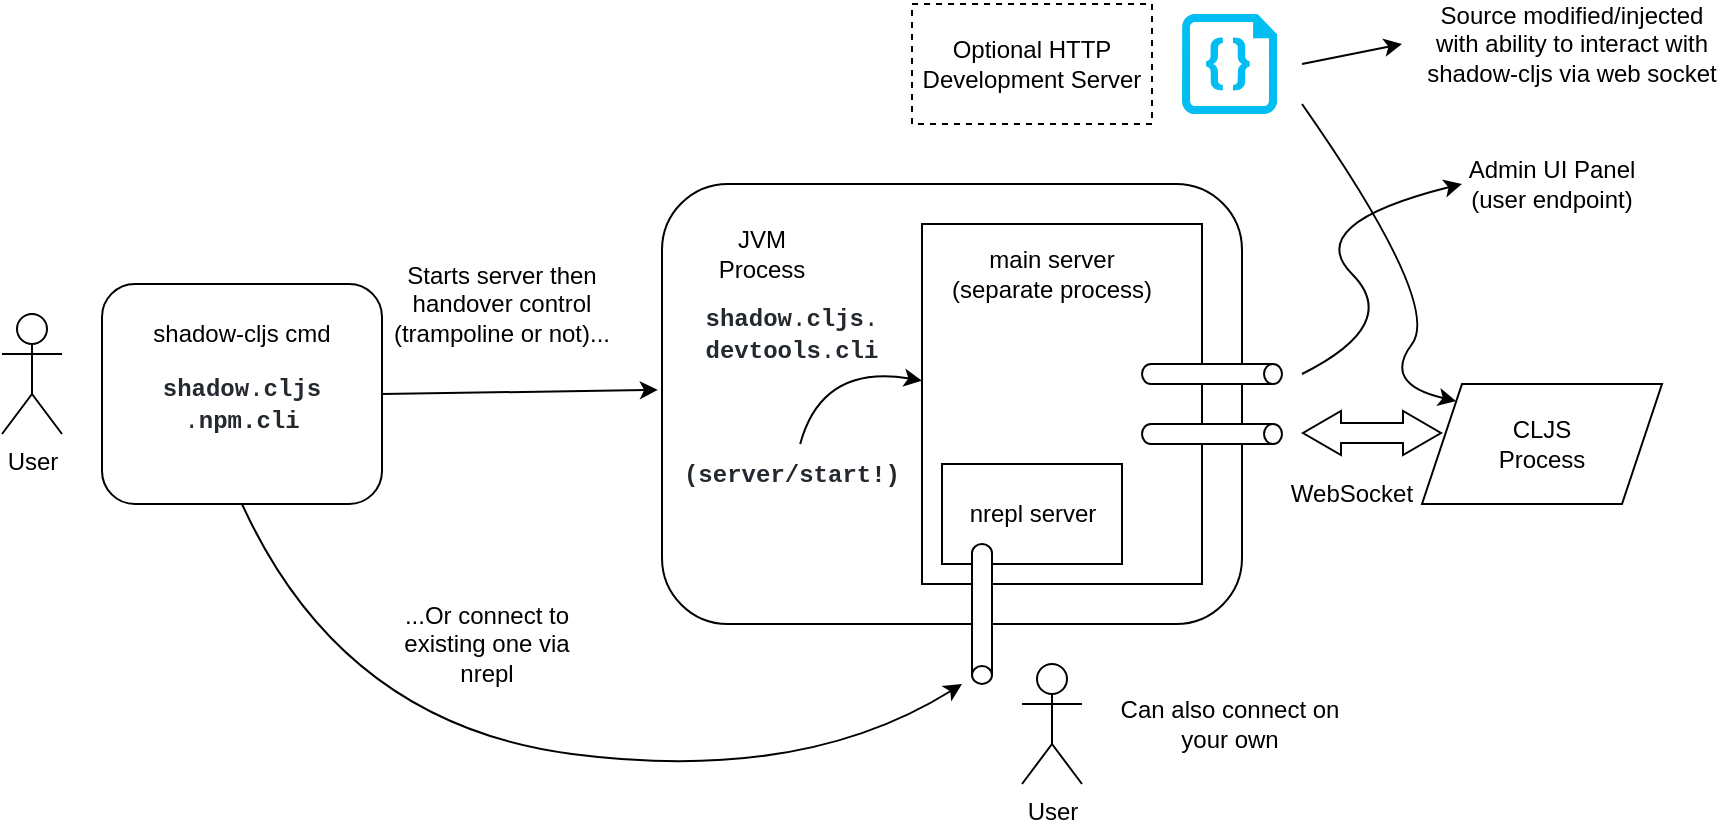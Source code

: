 <mxfile version="20.2.4" type="device"><diagram id="0OqUs55KTimN7ONVTnvt" name="Page-1"><mxGraphModel dx="1935" dy="526" grid="1" gridSize="10" guides="1" tooltips="1" connect="1" arrows="1" fold="1" page="1" pageScale="1" pageWidth="850" pageHeight="1100" math="0" shadow="0"><root><mxCell id="0"/><mxCell id="1" parent="0"/><mxCell id="m5iBl0eqmg6Zazu17z92-33" value="" style="rounded=1;whiteSpace=wrap;html=1;" vertex="1" parent="1"><mxGeometry x="-10" y="210" width="140" height="110" as="geometry"/></mxCell><mxCell id="m5iBl0eqmg6Zazu17z92-1" value="" style="rounded=1;whiteSpace=wrap;html=1;" vertex="1" parent="1"><mxGeometry x="270" y="160" width="290" height="220" as="geometry"/></mxCell><mxCell id="m5iBl0eqmg6Zazu17z92-2" value="" style="rounded=0;whiteSpace=wrap;html=1;" vertex="1" parent="1"><mxGeometry x="400" y="180" width="140" height="180" as="geometry"/></mxCell><mxCell id="m5iBl0eqmg6Zazu17z92-3" value="" style="rounded=0;whiteSpace=wrap;html=1;" vertex="1" parent="1"><mxGeometry x="410" y="300" width="90" height="50" as="geometry"/></mxCell><mxCell id="m5iBl0eqmg6Zazu17z92-4" value="nrepl server" style="text;html=1;strokeColor=none;fillColor=none;align=center;verticalAlign=middle;whiteSpace=wrap;rounded=0;" vertex="1" parent="1"><mxGeometry x="417.5" y="310" width="75" height="30" as="geometry"/></mxCell><mxCell id="m5iBl0eqmg6Zazu17z92-5" value="main server (separate process)" style="text;html=1;strokeColor=none;fillColor=none;align=center;verticalAlign=middle;whiteSpace=wrap;rounded=0;" vertex="1" parent="1"><mxGeometry x="410" y="190" width="110" height="30" as="geometry"/></mxCell><mxCell id="m5iBl0eqmg6Zazu17z92-6" value="JVM Process" style="text;html=1;strokeColor=none;fillColor=none;align=center;verticalAlign=middle;whiteSpace=wrap;rounded=0;" vertex="1" parent="1"><mxGeometry x="290" y="180" width="60" height="30" as="geometry"/></mxCell><mxCell id="m5iBl0eqmg6Zazu17z92-7" value="" style="shape=cylinder3;whiteSpace=wrap;html=1;boundedLbl=1;backgroundOutline=1;size=4.5;rotation=-180;" vertex="1" parent="1"><mxGeometry x="425" y="340" width="10" height="70" as="geometry"/></mxCell><mxCell id="m5iBl0eqmg6Zazu17z92-8" value="" style="shape=cylinder3;whiteSpace=wrap;html=1;boundedLbl=1;backgroundOutline=1;size=4.5;rotation=90;" vertex="1" parent="1"><mxGeometry x="540" y="250" width="10" height="70" as="geometry"/></mxCell><mxCell id="m5iBl0eqmg6Zazu17z92-9" value="" style="shape=cylinder3;whiteSpace=wrap;html=1;boundedLbl=1;backgroundOutline=1;size=4.5;rotation=90;" vertex="1" parent="1"><mxGeometry x="540" y="220" width="10" height="70" as="geometry"/></mxCell><mxCell id="m5iBl0eqmg6Zazu17z92-10" value="" style="curved=1;endArrow=classic;html=1;rounded=0;entryX=0;entryY=0.5;entryDx=0;entryDy=0;" edge="1" parent="1" target="m5iBl0eqmg6Zazu17z92-11"><mxGeometry width="50" height="50" relative="1" as="geometry"><mxPoint x="590" y="255" as="sourcePoint"/><mxPoint x="650" y="175" as="targetPoint"/><Array as="points"><mxPoint x="640" y="230"/><mxPoint x="590" y="180"/></Array></mxGeometry></mxCell><mxCell id="m5iBl0eqmg6Zazu17z92-11" value="Admin UI Panel (user endpoint)" style="text;html=1;strokeColor=none;fillColor=none;align=center;verticalAlign=middle;whiteSpace=wrap;rounded=0;" vertex="1" parent="1"><mxGeometry x="670" y="145" width="90" height="30" as="geometry"/></mxCell><mxCell id="m5iBl0eqmg6Zazu17z92-12" value="Optional HTTP Development Server" style="rounded=0;whiteSpace=wrap;html=1;dashed=1;" vertex="1" parent="1"><mxGeometry x="395" y="70" width="120" height="60" as="geometry"/></mxCell><mxCell id="m5iBl0eqmg6Zazu17z92-13" value="&lt;span style=&quot;box-sizing: border-box; background-color: var(--color-search-keyword-hl); color: rgb(36, 41, 47); font-family: ui-monospace, SFMono-Regular, &amp;quot;SF Mono&amp;quot;, Menlo, Consolas, &amp;quot;Liberation Mono&amp;quot;, monospace; text-align: start; border-radius: 6px !important; font-weight: 600 !important; display: inline-block !important;&quot; class=&quot;text-bold hx_keyword-hl rounded-2 d-inline-block&quot;&gt;shadow&lt;/span&gt;&lt;span style=&quot;color: rgb(36, 41, 47); font-family: ui-monospace, SFMono-Regular, &amp;quot;SF Mono&amp;quot;, Menlo, Consolas, &amp;quot;Liberation Mono&amp;quot;, monospace; text-align: start; background-color: rgb(255, 255, 255);&quot;&gt;.&lt;/span&gt;&lt;span style=&quot;box-sizing: border-box; background-color: var(--color-search-keyword-hl); color: rgb(36, 41, 47); font-family: ui-monospace, SFMono-Regular, &amp;quot;SF Mono&amp;quot;, Menlo, Consolas, &amp;quot;Liberation Mono&amp;quot;, monospace; text-align: start; border-radius: 6px !important; font-weight: 600 !important; display: inline-block !important;&quot; class=&quot;text-bold hx_keyword-hl rounded-2 d-inline-block&quot;&gt;cljs&lt;/span&gt;&lt;span style=&quot;color: rgb(36, 41, 47); font-family: ui-monospace, SFMono-Regular, &amp;quot;SF Mono&amp;quot;, Menlo, Consolas, &amp;quot;Liberation Mono&amp;quot;, monospace; text-align: start; background-color: rgb(255, 255, 255);&quot;&gt;.&lt;/span&gt;&lt;span style=&quot;box-sizing: border-box; background-color: var(--color-search-keyword-hl); color: rgb(36, 41, 47); font-family: ui-monospace, SFMono-Regular, &amp;quot;SF Mono&amp;quot;, Menlo, Consolas, &amp;quot;Liberation Mono&amp;quot;, monospace; text-align: start; border-radius: 6px !important; font-weight: 600 !important; display: inline-block !important;&quot; class=&quot;text-bold hx_keyword-hl rounded-2 d-inline-block&quot;&gt;devtools&lt;/span&gt;&lt;span style=&quot;color: rgb(36, 41, 47); font-family: ui-monospace, SFMono-Regular, &amp;quot;SF Mono&amp;quot;, Menlo, Consolas, &amp;quot;Liberation Mono&amp;quot;, monospace; text-align: start; background-color: rgb(255, 255, 255);&quot;&gt;.&lt;/span&gt;&lt;span style=&quot;box-sizing: border-box; background-color: var(--color-search-keyword-hl); color: rgb(36, 41, 47); font-family: ui-monospace, SFMono-Regular, &amp;quot;SF Mono&amp;quot;, Menlo, Consolas, &amp;quot;Liberation Mono&amp;quot;, monospace; text-align: start; border-radius: 6px !important; font-weight: 600 !important; display: inline-block !important;&quot; class=&quot;text-bold hx_keyword-hl rounded-2 d-inline-block&quot;&gt;cli&lt;/span&gt;" style="text;html=1;strokeColor=none;fillColor=none;align=center;verticalAlign=middle;whiteSpace=wrap;rounded=0;dashed=1;" vertex="1" parent="1"><mxGeometry x="280" y="220" width="110" height="30" as="geometry"/></mxCell><mxCell id="m5iBl0eqmg6Zazu17z92-14" value="&lt;span style=&quot;box-sizing: border-box; background-color: var(--color-search-keyword-hl); color: rgb(36, 41, 47); font-family: ui-monospace, SFMono-Regular, &amp;quot;SF Mono&amp;quot;, Menlo, Consolas, &amp;quot;Liberation Mono&amp;quot;, monospace; text-align: start; border-radius: 6px !important; font-weight: 600 !important; display: inline-block !important;&quot; class=&quot;text-bold hx_keyword-hl rounded-2 d-inline-block&quot;&gt;shadow&lt;/span&gt;&lt;span style=&quot;color: rgb(36, 41, 47); font-family: ui-monospace, SFMono-Regular, &amp;quot;SF Mono&amp;quot;, Menlo, Consolas, &amp;quot;Liberation Mono&amp;quot;, monospace; text-align: start; background-color: rgb(255, 255, 255);&quot;&gt;.&lt;/span&gt;&lt;span style=&quot;box-sizing: border-box; background-color: var(--color-search-keyword-hl); color: rgb(36, 41, 47); font-family: ui-monospace, SFMono-Regular, &amp;quot;SF Mono&amp;quot;, Menlo, Consolas, &amp;quot;Liberation Mono&amp;quot;, monospace; text-align: start; border-radius: 6px !important; font-weight: 600 !important; display: inline-block !important;&quot; class=&quot;text-bold hx_keyword-hl rounded-2 d-inline-block&quot;&gt;cljs&lt;/span&gt;&lt;span style=&quot;color: rgb(36, 41, 47); font-family: ui-monospace, SFMono-Regular, &amp;quot;SF Mono&amp;quot;, Menlo, Consolas, &amp;quot;Liberation Mono&amp;quot;, monospace; text-align: start; background-color: rgb(255, 255, 255);&quot;&gt;.&lt;b&gt;npm.cli&lt;/b&gt;&lt;/span&gt;" style="text;html=1;strokeColor=none;fillColor=none;align=center;verticalAlign=middle;whiteSpace=wrap;rounded=0;dashed=1;" vertex="1" parent="1"><mxGeometry y="255" width="120" height="30" as="geometry"/></mxCell><mxCell id="m5iBl0eqmg6Zazu17z92-16" value="&lt;div style=&quot;text-align: start;&quot;&gt;&lt;span style=&quot;background-color: initial;&quot;&gt;&lt;font face=&quot;ui-monospace, SFMono-Regular, SF Mono, Menlo, Consolas, Liberation Mono, monospace&quot; color=&quot;#24292f&quot;&gt;&lt;b&gt;(server/start!)&lt;/b&gt;&lt;/font&gt;&lt;/span&gt;&lt;/div&gt;" style="text;html=1;strokeColor=none;fillColor=none;align=center;verticalAlign=middle;whiteSpace=wrap;rounded=0;dashed=1;" vertex="1" parent="1"><mxGeometry x="280" y="290" width="110" height="30" as="geometry"/></mxCell><mxCell id="m5iBl0eqmg6Zazu17z92-17" value="" style="curved=1;endArrow=classic;html=1;rounded=0;" edge="1" parent="1" source="m5iBl0eqmg6Zazu17z92-16" target="m5iBl0eqmg6Zazu17z92-2"><mxGeometry width="50" height="50" relative="1" as="geometry"><mxPoint x="100" y="290" as="sourcePoint"/><mxPoint x="150" y="240" as="targetPoint"/><Array as="points"><mxPoint x="350" y="250"/></Array></mxGeometry></mxCell><mxCell id="m5iBl0eqmg6Zazu17z92-19" value="User" style="shape=umlActor;verticalLabelPosition=bottom;verticalAlign=top;html=1;outlineConnect=0;" vertex="1" parent="1"><mxGeometry x="450" y="400" width="30" height="60" as="geometry"/></mxCell><mxCell id="m5iBl0eqmg6Zazu17z92-22" value="" style="shape=parallelogram;perimeter=parallelogramPerimeter;whiteSpace=wrap;html=1;fixedSize=1;" vertex="1" parent="1"><mxGeometry x="650" y="260" width="120" height="60" as="geometry"/></mxCell><mxCell id="m5iBl0eqmg6Zazu17z92-24" value="" style="verticalLabelPosition=bottom;html=1;verticalAlign=top;align=center;strokeColor=none;fillColor=#00BEF2;shape=mxgraph.azure.code_file;pointerEvents=1;" vertex="1" parent="1"><mxGeometry x="530" y="75" width="47.5" height="50" as="geometry"/></mxCell><mxCell id="m5iBl0eqmg6Zazu17z92-26" value="" style="endArrow=classic;html=1;rounded=0;" edge="1" parent="1"><mxGeometry width="50" height="50" relative="1" as="geometry"><mxPoint x="590" y="100" as="sourcePoint"/><mxPoint x="640" y="90" as="targetPoint"/></mxGeometry></mxCell><mxCell id="m5iBl0eqmg6Zazu17z92-27" value="Source modified/injected with ability to interact with shadow-cljs via web socket" style="text;html=1;strokeColor=none;fillColor=none;align=center;verticalAlign=middle;whiteSpace=wrap;rounded=0;" vertex="1" parent="1"><mxGeometry x="650" y="70" width="150" height="40" as="geometry"/></mxCell><mxCell id="m5iBl0eqmg6Zazu17z92-28" value="" style="curved=1;endArrow=classic;html=1;rounded=0;entryX=0;entryY=0;entryDx=0;entryDy=0;" edge="1" parent="1" target="m5iBl0eqmg6Zazu17z92-22"><mxGeometry width="50" height="50" relative="1" as="geometry"><mxPoint x="590" y="120" as="sourcePoint"/><mxPoint x="680" y="420" as="targetPoint"/><Array as="points"><mxPoint x="660" y="220"/><mxPoint x="630" y="260"/></Array></mxGeometry></mxCell><mxCell id="m5iBl0eqmg6Zazu17z92-29" value="CLJS Process" style="text;html=1;strokeColor=none;fillColor=none;align=center;verticalAlign=middle;whiteSpace=wrap;rounded=0;" vertex="1" parent="1"><mxGeometry x="680" y="275" width="60" height="30" as="geometry"/></mxCell><mxCell id="m5iBl0eqmg6Zazu17z92-30" value="" style="shape=flexArrow;endArrow=classic;startArrow=classic;html=1;rounded=0;endWidth=11;endSize=6;startWidth=11;startSize=6;" edge="1" parent="1"><mxGeometry width="100" height="100" relative="1" as="geometry"><mxPoint x="590" y="284.5" as="sourcePoint"/><mxPoint x="660" y="284.5" as="targetPoint"/></mxGeometry></mxCell><mxCell id="m5iBl0eqmg6Zazu17z92-31" value="WebSocket" style="text;html=1;strokeColor=none;fillColor=none;align=center;verticalAlign=middle;whiteSpace=wrap;rounded=0;" vertex="1" parent="1"><mxGeometry x="580" y="300" width="70" height="30" as="geometry"/></mxCell><mxCell id="m5iBl0eqmg6Zazu17z92-32" value="User" style="shape=umlActor;verticalLabelPosition=bottom;verticalAlign=top;html=1;outlineConnect=0;" vertex="1" parent="1"><mxGeometry x="-60" y="225" width="30" height="60" as="geometry"/></mxCell><mxCell id="m5iBl0eqmg6Zazu17z92-34" value="shadow-cljs cmd" style="text;html=1;strokeColor=none;fillColor=none;align=center;verticalAlign=middle;whiteSpace=wrap;rounded=0;" vertex="1" parent="1"><mxGeometry x="5" y="220" width="110" height="30" as="geometry"/></mxCell><mxCell id="m5iBl0eqmg6Zazu17z92-35" value="" style="endArrow=classic;html=1;rounded=0;entryX=-0.007;entryY=0.468;entryDx=0;entryDy=0;entryPerimeter=0;exitX=1;exitY=0.5;exitDx=0;exitDy=0;" edge="1" parent="1" source="m5iBl0eqmg6Zazu17z92-33" target="m5iBl0eqmg6Zazu17z92-1"><mxGeometry width="50" height="50" relative="1" as="geometry"><mxPoint x="30" y="265" as="sourcePoint"/><mxPoint x="80" y="215" as="targetPoint"/></mxGeometry></mxCell><mxCell id="m5iBl0eqmg6Zazu17z92-36" value="Starts server then handover control&lt;br&gt;(trampoline or not)..." style="text;html=1;strokeColor=none;fillColor=none;align=center;verticalAlign=middle;whiteSpace=wrap;rounded=0;" vertex="1" parent="1"><mxGeometry x="130" y="190" width="120" height="60" as="geometry"/></mxCell><mxCell id="m5iBl0eqmg6Zazu17z92-37" value="" style="curved=1;endArrow=classic;html=1;rounded=0;exitX=0.5;exitY=1;exitDx=0;exitDy=0;" edge="1" parent="1" source="m5iBl0eqmg6Zazu17z92-33"><mxGeometry width="50" height="50" relative="1" as="geometry"><mxPoint x="70" y="380" as="sourcePoint"/><mxPoint x="420" y="410" as="targetPoint"/><Array as="points"><mxPoint x="110" y="430"/><mxPoint x="340" y="460"/></Array></mxGeometry></mxCell><mxCell id="m5iBl0eqmg6Zazu17z92-38" value="...Or connect to existing one via nrepl" style="text;html=1;strokeColor=none;fillColor=none;align=center;verticalAlign=middle;whiteSpace=wrap;rounded=0;" vertex="1" parent="1"><mxGeometry x="130" y="360" width="105" height="60" as="geometry"/></mxCell><mxCell id="m5iBl0eqmg6Zazu17z92-39" value="Can also connect on your own" style="text;html=1;strokeColor=none;fillColor=none;align=center;verticalAlign=middle;whiteSpace=wrap;rounded=0;" vertex="1" parent="1"><mxGeometry x="490" y="410" width="127.5" height="40" as="geometry"/></mxCell></root></mxGraphModel></diagram></mxfile>